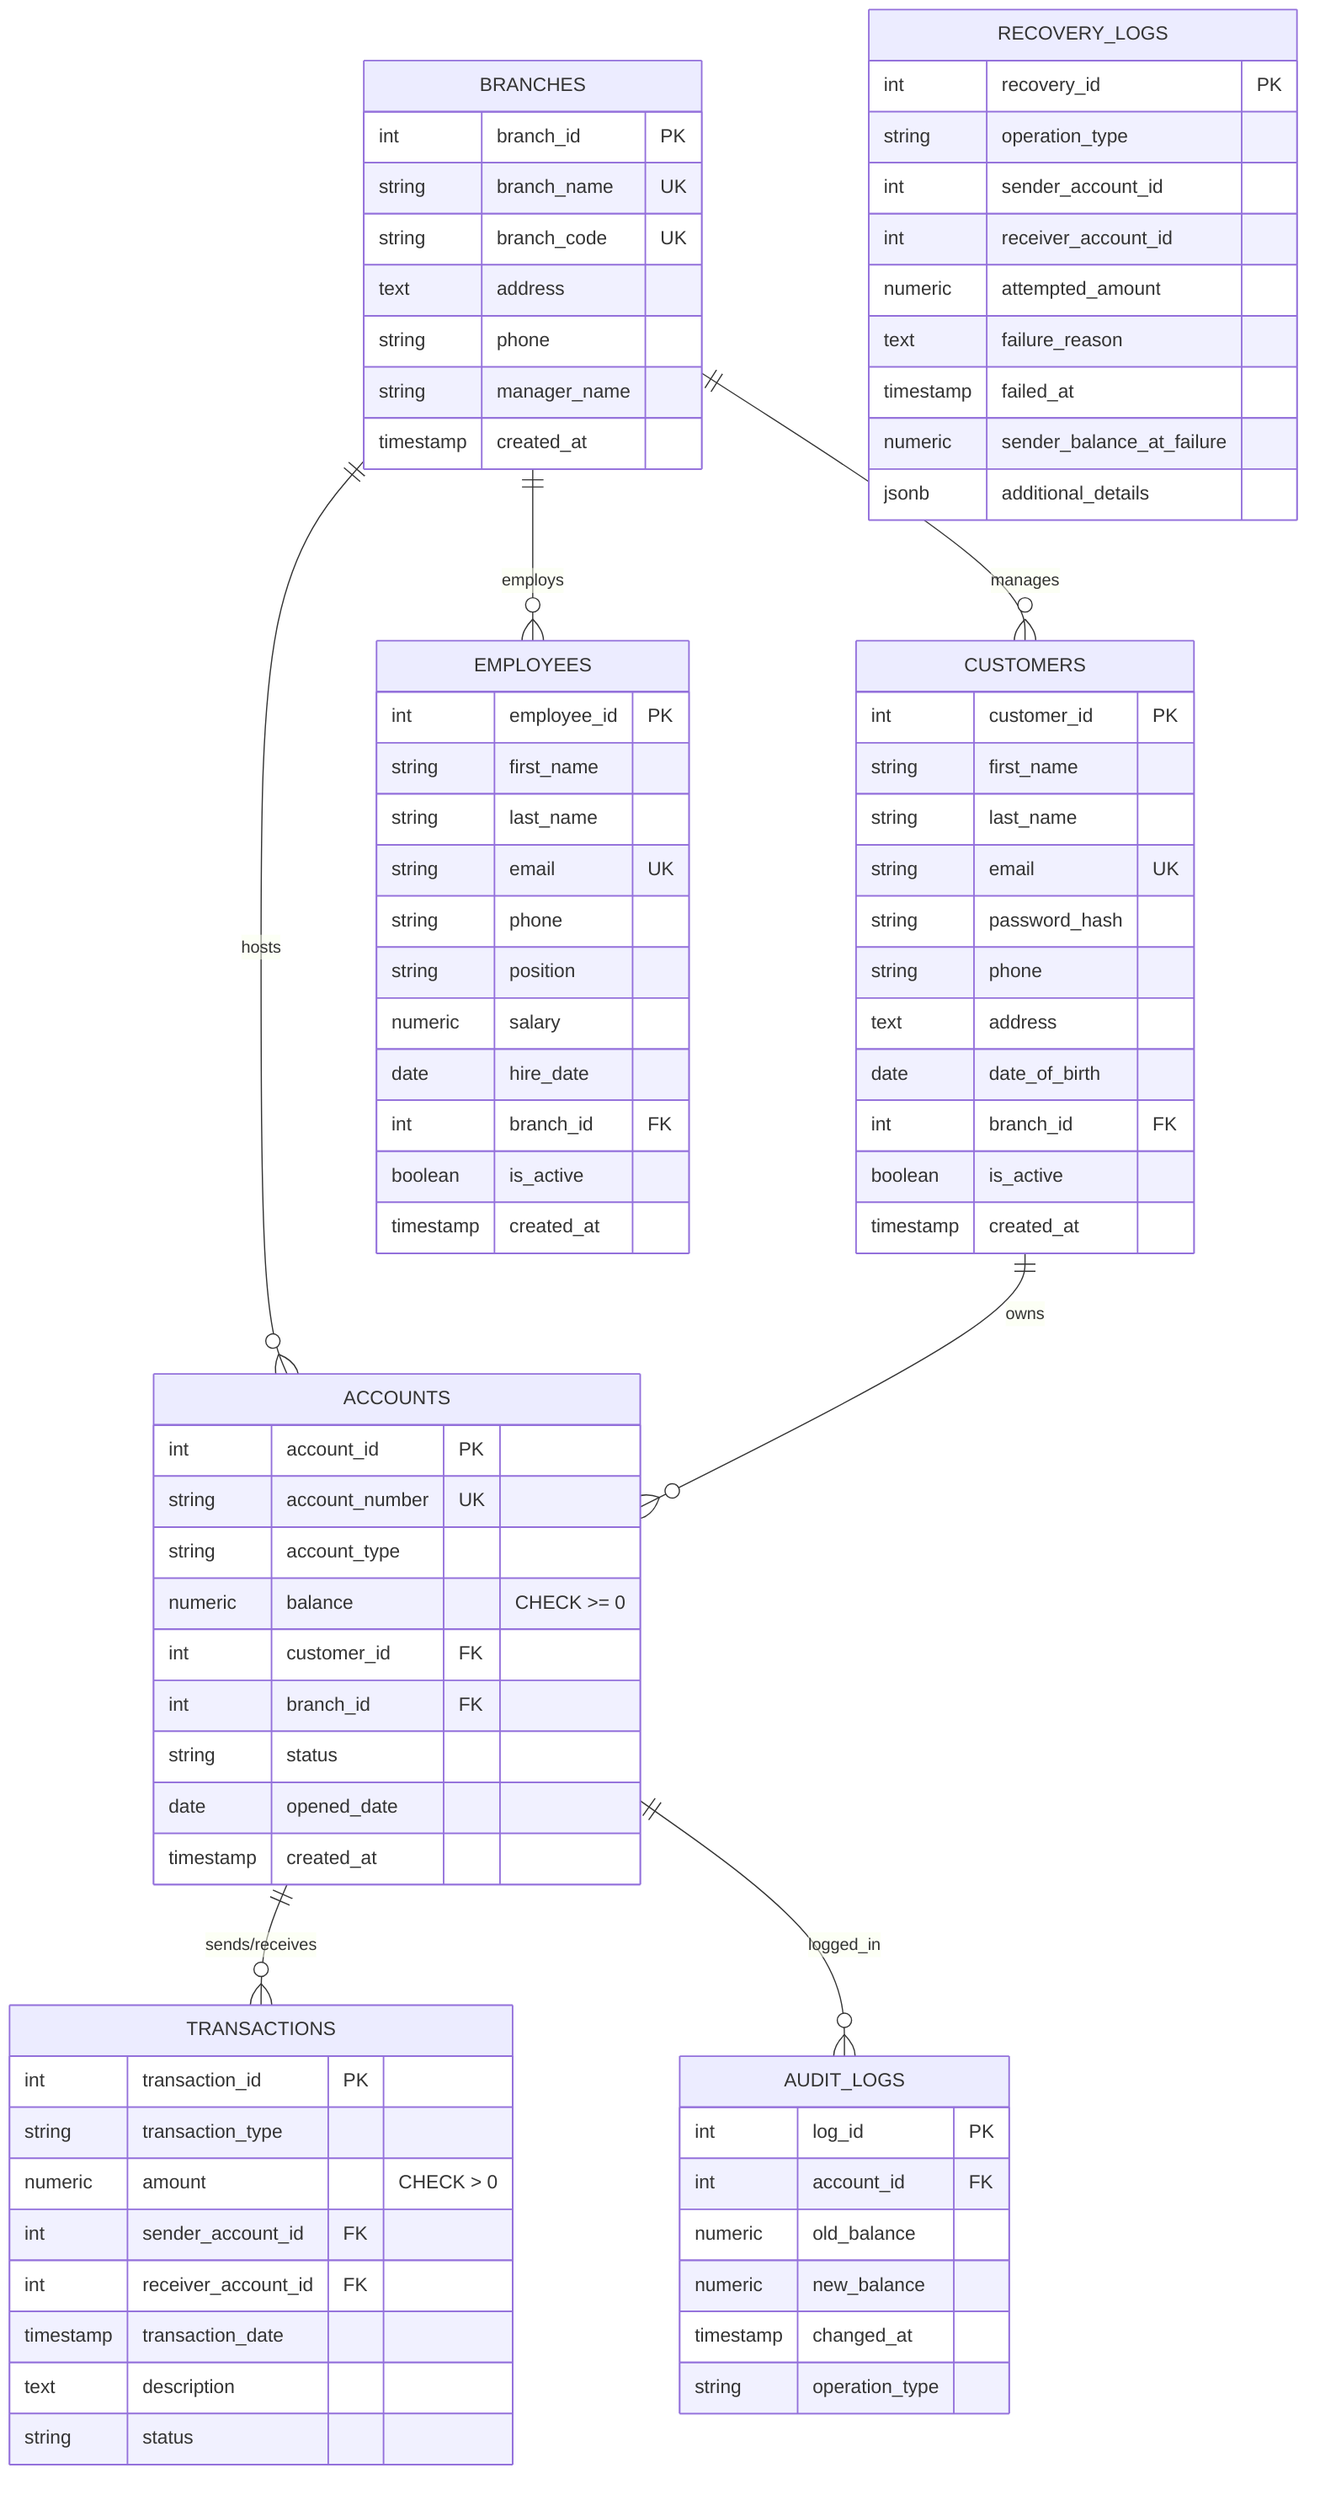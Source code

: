 erDiagram
    BRANCHES ||--o{ CUSTOMERS : "manages"
    BRANCHES ||--o{ EMPLOYEES : "employs"
    BRANCHES ||--o{ ACCOUNTS : "hosts"
    CUSTOMERS ||--o{ ACCOUNTS : "owns"
    ACCOUNTS ||--o{ TRANSACTIONS : "sends/receives"
    ACCOUNTS ||--o{ AUDIT_LOGS : "logged_in"
    
    BRANCHES {
        int branch_id PK
        string branch_name UK
        string branch_code UK
        text address
        string phone
        string manager_name
        timestamp created_at
    }
    
    CUSTOMERS {
        int customer_id PK
        string first_name
        string last_name
        string email UK
        string password_hash
        string phone
        text address
        date date_of_birth
        int branch_id FK
        boolean is_active
        timestamp created_at
    }
    
    EMPLOYEES {
        int employee_id PK
        string first_name
        string last_name
        string email UK
        string phone
        string position
        numeric salary
        date hire_date
        int branch_id FK
        boolean is_active
        timestamp created_at
    }
    
    ACCOUNTS {
        int account_id PK
        string account_number UK
        string account_type
        numeric balance "CHECK >= 0"
        int customer_id FK
        int branch_id FK
        string status
        date opened_date
        timestamp created_at
    }
    
    TRANSACTIONS {
        int transaction_id PK
        string transaction_type
        numeric amount "CHECK > 0"
        int sender_account_id FK
        int receiver_account_id FK
        timestamp transaction_date
        text description
        string status
    }
    
    AUDIT_LOGS {
        int log_id PK
        int account_id FK
        numeric old_balance
        numeric new_balance
        timestamp changed_at
        string operation_type
    }
    
    RECOVERY_LOGS {
        int recovery_id PK
        string operation_type
        int sender_account_id
        int receiver_account_id
        numeric attempted_amount
        text failure_reason
        timestamp failed_at
        numeric sender_balance_at_failure
        jsonb additional_details
    }